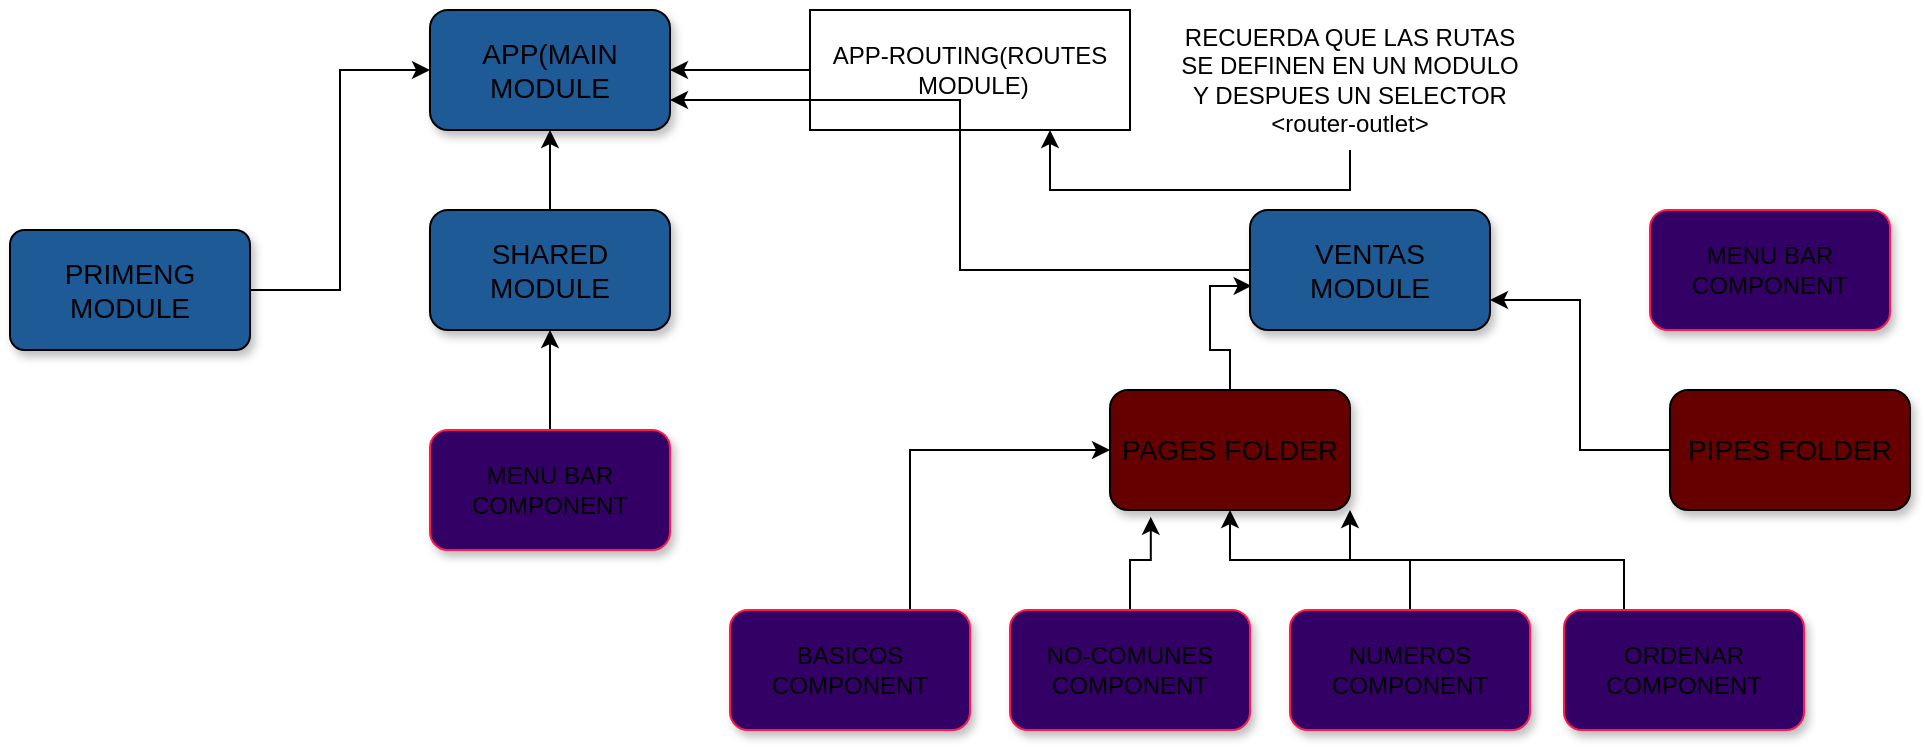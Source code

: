 <mxfile>
    <diagram id="DRxv5Yk7mKlhI-bsGCZL" name="Page-1">
        <mxGraphModel dx="751" dy="426" grid="1" gridSize="10" guides="1" tooltips="1" connect="1" arrows="1" fold="1" page="1" pageScale="1" pageWidth="827" pageHeight="1169" math="0" shadow="0">
            <root>
                <mxCell id="0"/>
                <mxCell id="1" parent="0"/>
                <mxCell id="5" style="edgeStyle=orthogonalEdgeStyle;rounded=0;orthogonalLoop=1;jettySize=auto;html=1;entryX=1;entryY=0.5;entryDx=0;entryDy=0;" edge="1" parent="1" source="4">
                    <mxGeometry relative="1" as="geometry">
                        <mxPoint x="380" y="40" as="targetPoint"/>
                    </mxGeometry>
                </mxCell>
                <mxCell id="4" value="APP-ROUTING(ROUTES&lt;br&gt;&amp;nbsp;MODULE)" style="rounded=0;whiteSpace=wrap;html=1;" vertex="1" parent="1">
                    <mxGeometry x="450" y="10" width="160" height="60" as="geometry"/>
                </mxCell>
                <mxCell id="10" style="edgeStyle=orthogonalEdgeStyle;rounded=0;orthogonalLoop=1;jettySize=auto;html=1;exitX=0.5;exitY=1;exitDx=0;exitDy=0;entryX=0.75;entryY=1;entryDx=0;entryDy=0;" edge="1" parent="1" source="7" target="4">
                    <mxGeometry relative="1" as="geometry"/>
                </mxCell>
                <mxCell id="7" value="RECUERDA QUE LAS RUTAS SE DEFINEN EN UN MODULO Y DESPUES UN SELECTOR &amp;lt;router-outlet&amp;gt;" style="text;html=1;strokeColor=none;fillColor=none;align=center;verticalAlign=middle;whiteSpace=wrap;rounded=0;" vertex="1" parent="1">
                    <mxGeometry x="630" y="10" width="180" height="70" as="geometry"/>
                </mxCell>
                <mxCell id="12" value="&lt;font style=&quot;font-size: 14px&quot;&gt;APP(MAIN MODULE&lt;/font&gt;" style="rounded=1;whiteSpace=wrap;html=1;shadow=1;strokeColor=#000000;fillColor=#1E5A96;" vertex="1" parent="1">
                    <mxGeometry x="260" y="10" width="120" height="60" as="geometry"/>
                </mxCell>
                <mxCell id="16" style="edgeStyle=orthogonalEdgeStyle;rounded=0;orthogonalLoop=1;jettySize=auto;html=1;entryX=0;entryY=0.5;entryDx=0;entryDy=0;" edge="1" parent="1" source="13" target="12">
                    <mxGeometry relative="1" as="geometry"/>
                </mxCell>
                <mxCell id="13" value="&lt;font style=&quot;font-size: 14px&quot;&gt;PRIMENG MODULE&lt;/font&gt;" style="rounded=1;whiteSpace=wrap;html=1;shadow=1;strokeColor=#000000;fillColor=#1E5A96;arcSize=12;" vertex="1" parent="1">
                    <mxGeometry x="50" y="120" width="120" height="60" as="geometry"/>
                </mxCell>
                <mxCell id="17" style="edgeStyle=orthogonalEdgeStyle;rounded=0;orthogonalLoop=1;jettySize=auto;html=1;exitX=0.5;exitY=0;exitDx=0;exitDy=0;entryX=0.5;entryY=1;entryDx=0;entryDy=0;" edge="1" parent="1" source="14" target="12">
                    <mxGeometry relative="1" as="geometry"/>
                </mxCell>
                <mxCell id="14" value="&lt;font style=&quot;font-size: 14px&quot;&gt;SHARED MODULE&lt;/font&gt;" style="rounded=1;whiteSpace=wrap;html=1;shadow=1;strokeColor=#000000;fillColor=#1E5A96;" vertex="1" parent="1">
                    <mxGeometry x="260" y="110" width="120" height="60" as="geometry"/>
                </mxCell>
                <mxCell id="18" style="edgeStyle=orthogonalEdgeStyle;rounded=0;orthogonalLoop=1;jettySize=auto;html=1;exitX=0;exitY=0.5;exitDx=0;exitDy=0;entryX=1;entryY=0.75;entryDx=0;entryDy=0;" edge="1" parent="1" source="15" target="12">
                    <mxGeometry relative="1" as="geometry"/>
                </mxCell>
                <mxCell id="15" value="&lt;font style=&quot;font-size: 14px&quot;&gt;VENTAS MODULE&lt;/font&gt;" style="rounded=1;whiteSpace=wrap;html=1;shadow=1;strokeColor=#000000;fillColor=#1E5A96;" vertex="1" parent="1">
                    <mxGeometry x="670" y="110" width="120" height="60" as="geometry"/>
                </mxCell>
                <mxCell id="24" style="edgeStyle=orthogonalEdgeStyle;rounded=0;orthogonalLoop=1;jettySize=auto;html=1;exitX=0.5;exitY=0;exitDx=0;exitDy=0;entryX=0.5;entryY=1;entryDx=0;entryDy=0;" edge="1" parent="1" source="20" target="14">
                    <mxGeometry relative="1" as="geometry"/>
                </mxCell>
                <mxCell id="20" value="MENU BAR COMPONENT" style="rounded=1;whiteSpace=wrap;html=1;shadow=1;strokeColor=#FF174D;fillColor=#330066;" vertex="1" parent="1">
                    <mxGeometry x="260" y="220" width="120" height="60" as="geometry"/>
                </mxCell>
                <mxCell id="38" style="edgeStyle=orthogonalEdgeStyle;rounded=0;orthogonalLoop=1;jettySize=auto;html=1;exitX=0.75;exitY=0;exitDx=0;exitDy=0;entryX=0;entryY=0.5;entryDx=0;entryDy=0;" edge="1" parent="1" source="25" target="30">
                    <mxGeometry relative="1" as="geometry"/>
                </mxCell>
                <mxCell id="25" value="BASICOS COMPONENT" style="rounded=1;whiteSpace=wrap;html=1;shadow=1;strokeColor=#FF174D;fillColor=#330066;" vertex="1" parent="1">
                    <mxGeometry x="410" y="310" width="120" height="60" as="geometry"/>
                </mxCell>
                <mxCell id="26" value="MENU BAR COMPONENT" style="rounded=1;whiteSpace=wrap;html=1;shadow=1;strokeColor=#FF174D;fillColor=#330066;" vertex="1" parent="1">
                    <mxGeometry x="870" y="110" width="120" height="60" as="geometry"/>
                </mxCell>
                <mxCell id="35" style="edgeStyle=orthogonalEdgeStyle;rounded=0;orthogonalLoop=1;jettySize=auto;html=1;exitX=0.25;exitY=0;exitDx=0;exitDy=0;entryX=1;entryY=1;entryDx=0;entryDy=0;" edge="1" parent="1" source="27" target="30">
                    <mxGeometry relative="1" as="geometry"/>
                </mxCell>
                <mxCell id="27" value="ORDENAR COMPONENT" style="rounded=1;whiteSpace=wrap;html=1;shadow=1;strokeColor=#FF174D;fillColor=#330066;" vertex="1" parent="1">
                    <mxGeometry x="827" y="310" width="120" height="60" as="geometry"/>
                </mxCell>
                <mxCell id="33" style="edgeStyle=orthogonalEdgeStyle;rounded=0;orthogonalLoop=1;jettySize=auto;html=1;exitX=0.5;exitY=0;exitDx=0;exitDy=0;entryX=0.17;entryY=1.057;entryDx=0;entryDy=0;entryPerimeter=0;" edge="1" parent="1" source="28" target="30">
                    <mxGeometry relative="1" as="geometry"/>
                </mxCell>
                <mxCell id="28" value="NO-COMUNES COMPONENT" style="rounded=1;whiteSpace=wrap;html=1;shadow=1;strokeColor=#FF174D;fillColor=#330066;" vertex="1" parent="1">
                    <mxGeometry x="550" y="310" width="120" height="60" as="geometry"/>
                </mxCell>
                <mxCell id="34" style="edgeStyle=orthogonalEdgeStyle;rounded=0;orthogonalLoop=1;jettySize=auto;html=1;entryX=0.5;entryY=1;entryDx=0;entryDy=0;" edge="1" parent="1" source="29" target="30">
                    <mxGeometry relative="1" as="geometry"/>
                </mxCell>
                <mxCell id="29" value="NUMEROS COMPONENT" style="rounded=1;whiteSpace=wrap;html=1;shadow=1;strokeColor=#FF174D;fillColor=#330066;" vertex="1" parent="1">
                    <mxGeometry x="690" y="310" width="120" height="60" as="geometry"/>
                </mxCell>
                <mxCell id="36" style="edgeStyle=orthogonalEdgeStyle;rounded=0;orthogonalLoop=1;jettySize=auto;html=1;entryX=0.007;entryY=0.633;entryDx=0;entryDy=0;entryPerimeter=0;" edge="1" parent="1" source="30" target="15">
                    <mxGeometry relative="1" as="geometry"/>
                </mxCell>
                <mxCell id="30" value="&lt;font style=&quot;font-size: 14px&quot;&gt;PAGES FOLDER&lt;/font&gt;" style="rounded=1;whiteSpace=wrap;html=1;shadow=1;strokeColor=#000000;fillColor=#660000;" vertex="1" parent="1">
                    <mxGeometry x="600" y="200" width="120" height="60" as="geometry"/>
                </mxCell>
                <mxCell id="37" style="edgeStyle=orthogonalEdgeStyle;rounded=0;orthogonalLoop=1;jettySize=auto;html=1;exitX=0;exitY=0.5;exitDx=0;exitDy=0;entryX=1;entryY=0.75;entryDx=0;entryDy=0;" edge="1" parent="1" source="31" target="15">
                    <mxGeometry relative="1" as="geometry"/>
                </mxCell>
                <mxCell id="31" value="&lt;font style=&quot;font-size: 14px&quot;&gt;PIPES FOLDER&lt;/font&gt;" style="rounded=1;whiteSpace=wrap;html=1;shadow=1;strokeColor=#000000;fillColor=#660000;" vertex="1" parent="1">
                    <mxGeometry x="880" y="200" width="120" height="60" as="geometry"/>
                </mxCell>
            </root>
        </mxGraphModel>
    </diagram>
</mxfile>